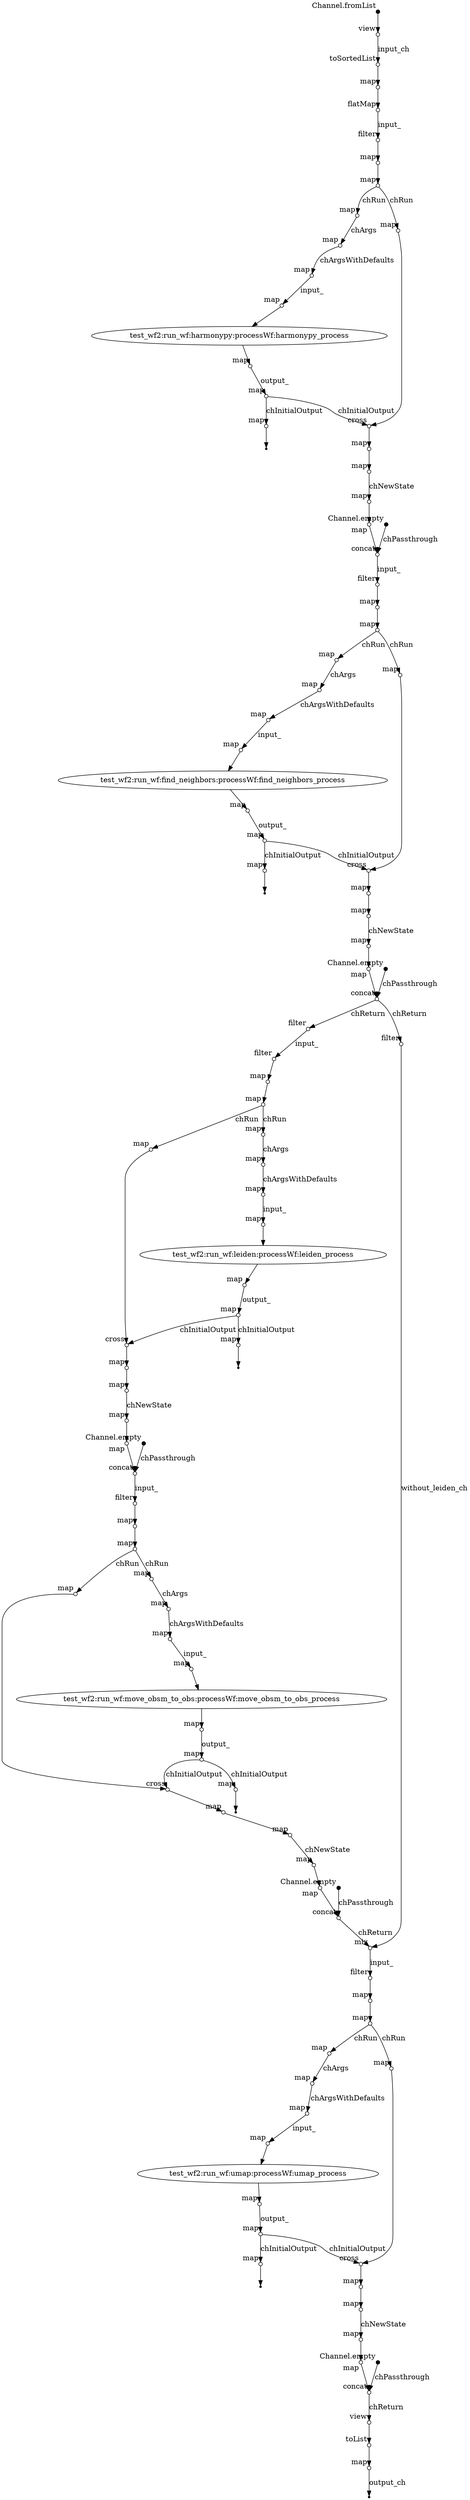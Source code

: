 digraph "graph" {
p0 [shape=point,label="",fixedsize=true,width=0.1,xlabel="Channel.fromList"];
p1 [shape=circle,label="",fixedsize=true,width=0.1,xlabel="view"];
p0 -> p1;

p1 [shape=circle,label="",fixedsize=true,width=0.1,xlabel="view"];
p2 [shape=circle,label="",fixedsize=true,width=0.1,xlabel="toSortedList"];
p1 -> p2 [label="input_ch"];

p2 [shape=circle,label="",fixedsize=true,width=0.1,xlabel="toSortedList"];
p3 [shape=circle,label="",fixedsize=true,width=0.1,xlabel="map"];
p2 -> p3;

p3 [shape=circle,label="",fixedsize=true,width=0.1,xlabel="map"];
p4 [shape=circle,label="",fixedsize=true,width=0.1,xlabel="flatMap"];
p3 -> p4;

p4 [shape=circle,label="",fixedsize=true,width=0.1,xlabel="flatMap"];
p5 [shape=circle,label="",fixedsize=true,width=0.1,xlabel="filter"];
p4 -> p5 [label="input_"];

p5 [shape=circle,label="",fixedsize=true,width=0.1,xlabel="filter"];
p6 [shape=circle,label="",fixedsize=true,width=0.1,xlabel="map"];
p5 -> p6;

p6 [shape=circle,label="",fixedsize=true,width=0.1,xlabel="map"];
p7 [shape=circle,label="",fixedsize=true,width=0.1,xlabel="map"];
p6 -> p7;

p7 [shape=circle,label="",fixedsize=true,width=0.1,xlabel="map"];
p9 [shape=circle,label="",fixedsize=true,width=0.1,xlabel="map"];
p7 -> p9 [label="chRun"];

p8 [shape=point,label="",fixedsize=true,width=0.1,xlabel="Channel.empty"];
p24 [shape=circle,label="",fixedsize=true,width=0.1,xlabel="concat"];
p8 -> p24 [label="chPassthrough"];

p9 [shape=circle,label="",fixedsize=true,width=0.1,xlabel="map"];
p10 [shape=circle,label="",fixedsize=true,width=0.1,xlabel="map"];
p9 -> p10 [label="chArgs"];

p10 [shape=circle,label="",fixedsize=true,width=0.1,xlabel="map"];
p11 [shape=circle,label="",fixedsize=true,width=0.1,xlabel="map"];
p10 -> p11 [label="chArgsWithDefaults"];

p11 [shape=circle,label="",fixedsize=true,width=0.1,xlabel="map"];
p12 [shape=circle,label="",fixedsize=true,width=0.1,xlabel="map"];
p11 -> p12 [label="input_"];

p12 [shape=circle,label="",fixedsize=true,width=0.1,xlabel="map"];
p13 [label="test_wf2:run_wf:harmonypy:processWf:harmonypy_process"];
p12 -> p13;

p13 [label="test_wf2:run_wf:harmonypy:processWf:harmonypy_process"];
p14 [shape=circle,label="",fixedsize=true,width=0.1,xlabel="map"];
p13 -> p14;

p14 [shape=circle,label="",fixedsize=true,width=0.1,xlabel="map"];
p15 [shape=circle,label="",fixedsize=true,width=0.1,xlabel="map"];
p14 -> p15 [label="output_"];

p15 [shape=circle,label="",fixedsize=true,width=0.1,xlabel="map"];
p17 [shape=circle,label="",fixedsize=true,width=0.1,xlabel="map"];
p15 -> p17 [label="chInitialOutput"];

p7 [shape=circle,label="",fixedsize=true,width=0.1,xlabel="map"];
p16 [shape=circle,label="",fixedsize=true,width=0.1,xlabel="map"];
p7 -> p16 [label="chRun"];

p16 [shape=circle,label="",fixedsize=true,width=0.1,xlabel="map"];
p19 [shape=circle,label="",fixedsize=true,width=0.1,xlabel="cross"];
p16 -> p19;

p17 [shape=circle,label="",fixedsize=true,width=0.1,xlabel="map"];
p18 [shape=point];
p17 -> p18;

p15 [shape=circle,label="",fixedsize=true,width=0.1,xlabel="map"];
p19 [shape=circle,label="",fixedsize=true,width=0.1,xlabel="cross"];
p15 -> p19 [label="chInitialOutput"];

p19 [shape=circle,label="",fixedsize=true,width=0.1,xlabel="cross"];
p20 [shape=circle,label="",fixedsize=true,width=0.1,xlabel="map"];
p19 -> p20;

p20 [shape=circle,label="",fixedsize=true,width=0.1,xlabel="map"];
p21 [shape=circle,label="",fixedsize=true,width=0.1,xlabel="map"];
p20 -> p21;

p21 [shape=circle,label="",fixedsize=true,width=0.1,xlabel="map"];
p22 [shape=circle,label="",fixedsize=true,width=0.1,xlabel="map"];
p21 -> p22 [label="chNewState"];

p22 [shape=circle,label="",fixedsize=true,width=0.1,xlabel="map"];
p23 [shape=circle,label="",fixedsize=true,width=0.1,xlabel="map"];
p22 -> p23;

p23 [shape=circle,label="",fixedsize=true,width=0.1,xlabel="map"];
p24 [shape=circle,label="",fixedsize=true,width=0.1,xlabel="concat"];
p23 -> p24;

p24 [shape=circle,label="",fixedsize=true,width=0.1,xlabel="concat"];
p25 [shape=circle,label="",fixedsize=true,width=0.1,xlabel="filter"];
p24 -> p25 [label="input_"];

p25 [shape=circle,label="",fixedsize=true,width=0.1,xlabel="filter"];
p26 [shape=circle,label="",fixedsize=true,width=0.1,xlabel="map"];
p25 -> p26;

p26 [shape=circle,label="",fixedsize=true,width=0.1,xlabel="map"];
p27 [shape=circle,label="",fixedsize=true,width=0.1,xlabel="map"];
p26 -> p27;

p27 [shape=circle,label="",fixedsize=true,width=0.1,xlabel="map"];
p29 [shape=circle,label="",fixedsize=true,width=0.1,xlabel="map"];
p27 -> p29 [label="chRun"];

p28 [shape=point,label="",fixedsize=true,width=0.1,xlabel="Channel.empty"];
p44 [shape=circle,label="",fixedsize=true,width=0.1,xlabel="concat"];
p28 -> p44 [label="chPassthrough"];

p29 [shape=circle,label="",fixedsize=true,width=0.1,xlabel="map"];
p30 [shape=circle,label="",fixedsize=true,width=0.1,xlabel="map"];
p29 -> p30 [label="chArgs"];

p30 [shape=circle,label="",fixedsize=true,width=0.1,xlabel="map"];
p31 [shape=circle,label="",fixedsize=true,width=0.1,xlabel="map"];
p30 -> p31 [label="chArgsWithDefaults"];

p31 [shape=circle,label="",fixedsize=true,width=0.1,xlabel="map"];
p32 [shape=circle,label="",fixedsize=true,width=0.1,xlabel="map"];
p31 -> p32 [label="input_"];

p32 [shape=circle,label="",fixedsize=true,width=0.1,xlabel="map"];
p33 [label="test_wf2:run_wf:find_neighbors:processWf:find_neighbors_process"];
p32 -> p33;

p33 [label="test_wf2:run_wf:find_neighbors:processWf:find_neighbors_process"];
p34 [shape=circle,label="",fixedsize=true,width=0.1,xlabel="map"];
p33 -> p34;

p34 [shape=circle,label="",fixedsize=true,width=0.1,xlabel="map"];
p35 [shape=circle,label="",fixedsize=true,width=0.1,xlabel="map"];
p34 -> p35 [label="output_"];

p35 [shape=circle,label="",fixedsize=true,width=0.1,xlabel="map"];
p37 [shape=circle,label="",fixedsize=true,width=0.1,xlabel="map"];
p35 -> p37 [label="chInitialOutput"];

p27 [shape=circle,label="",fixedsize=true,width=0.1,xlabel="map"];
p36 [shape=circle,label="",fixedsize=true,width=0.1,xlabel="map"];
p27 -> p36 [label="chRun"];

p36 [shape=circle,label="",fixedsize=true,width=0.1,xlabel="map"];
p39 [shape=circle,label="",fixedsize=true,width=0.1,xlabel="cross"];
p36 -> p39;

p37 [shape=circle,label="",fixedsize=true,width=0.1,xlabel="map"];
p38 [shape=point];
p37 -> p38;

p35 [shape=circle,label="",fixedsize=true,width=0.1,xlabel="map"];
p39 [shape=circle,label="",fixedsize=true,width=0.1,xlabel="cross"];
p35 -> p39 [label="chInitialOutput"];

p39 [shape=circle,label="",fixedsize=true,width=0.1,xlabel="cross"];
p40 [shape=circle,label="",fixedsize=true,width=0.1,xlabel="map"];
p39 -> p40;

p40 [shape=circle,label="",fixedsize=true,width=0.1,xlabel="map"];
p41 [shape=circle,label="",fixedsize=true,width=0.1,xlabel="map"];
p40 -> p41;

p41 [shape=circle,label="",fixedsize=true,width=0.1,xlabel="map"];
p42 [shape=circle,label="",fixedsize=true,width=0.1,xlabel="map"];
p41 -> p42 [label="chNewState"];

p42 [shape=circle,label="",fixedsize=true,width=0.1,xlabel="map"];
p43 [shape=circle,label="",fixedsize=true,width=0.1,xlabel="map"];
p42 -> p43;

p43 [shape=circle,label="",fixedsize=true,width=0.1,xlabel="map"];
p44 [shape=circle,label="",fixedsize=true,width=0.1,xlabel="concat"];
p43 -> p44;

p44 [shape=circle,label="",fixedsize=true,width=0.1,xlabel="concat"];
p45 [shape=circle,label="",fixedsize=true,width=0.1,xlabel="filter"];
p44 -> p45 [label="chReturn"];

p45 [shape=circle,label="",fixedsize=true,width=0.1,xlabel="filter"];
p46 [shape=circle,label="",fixedsize=true,width=0.1,xlabel="filter"];
p45 -> p46 [label="input_"];

p46 [shape=circle,label="",fixedsize=true,width=0.1,xlabel="filter"];
p47 [shape=circle,label="",fixedsize=true,width=0.1,xlabel="map"];
p46 -> p47;

p47 [shape=circle,label="",fixedsize=true,width=0.1,xlabel="map"];
p48 [shape=circle,label="",fixedsize=true,width=0.1,xlabel="map"];
p47 -> p48;

p48 [shape=circle,label="",fixedsize=true,width=0.1,xlabel="map"];
p50 [shape=circle,label="",fixedsize=true,width=0.1,xlabel="map"];
p48 -> p50 [label="chRun"];

p49 [shape=point,label="",fixedsize=true,width=0.1,xlabel="Channel.empty"];
p65 [shape=circle,label="",fixedsize=true,width=0.1,xlabel="concat"];
p49 -> p65 [label="chPassthrough"];

p50 [shape=circle,label="",fixedsize=true,width=0.1,xlabel="map"];
p51 [shape=circle,label="",fixedsize=true,width=0.1,xlabel="map"];
p50 -> p51 [label="chArgs"];

p51 [shape=circle,label="",fixedsize=true,width=0.1,xlabel="map"];
p52 [shape=circle,label="",fixedsize=true,width=0.1,xlabel="map"];
p51 -> p52 [label="chArgsWithDefaults"];

p52 [shape=circle,label="",fixedsize=true,width=0.1,xlabel="map"];
p53 [shape=circle,label="",fixedsize=true,width=0.1,xlabel="map"];
p52 -> p53 [label="input_"];

p53 [shape=circle,label="",fixedsize=true,width=0.1,xlabel="map"];
p54 [label="test_wf2:run_wf:leiden:processWf:leiden_process"];
p53 -> p54;

p54 [label="test_wf2:run_wf:leiden:processWf:leiden_process"];
p55 [shape=circle,label="",fixedsize=true,width=0.1,xlabel="map"];
p54 -> p55;

p55 [shape=circle,label="",fixedsize=true,width=0.1,xlabel="map"];
p56 [shape=circle,label="",fixedsize=true,width=0.1,xlabel="map"];
p55 -> p56 [label="output_"];

p56 [shape=circle,label="",fixedsize=true,width=0.1,xlabel="map"];
p58 [shape=circle,label="",fixedsize=true,width=0.1,xlabel="map"];
p56 -> p58 [label="chInitialOutput"];

p48 [shape=circle,label="",fixedsize=true,width=0.1,xlabel="map"];
p57 [shape=circle,label="",fixedsize=true,width=0.1,xlabel="map"];
p48 -> p57 [label="chRun"];

p57 [shape=circle,label="",fixedsize=true,width=0.1,xlabel="map"];
p60 [shape=circle,label="",fixedsize=true,width=0.1,xlabel="cross"];
p57 -> p60;

p58 [shape=circle,label="",fixedsize=true,width=0.1,xlabel="map"];
p59 [shape=point];
p58 -> p59;

p56 [shape=circle,label="",fixedsize=true,width=0.1,xlabel="map"];
p60 [shape=circle,label="",fixedsize=true,width=0.1,xlabel="cross"];
p56 -> p60 [label="chInitialOutput"];

p60 [shape=circle,label="",fixedsize=true,width=0.1,xlabel="cross"];
p61 [shape=circle,label="",fixedsize=true,width=0.1,xlabel="map"];
p60 -> p61;

p61 [shape=circle,label="",fixedsize=true,width=0.1,xlabel="map"];
p62 [shape=circle,label="",fixedsize=true,width=0.1,xlabel="map"];
p61 -> p62;

p62 [shape=circle,label="",fixedsize=true,width=0.1,xlabel="map"];
p63 [shape=circle,label="",fixedsize=true,width=0.1,xlabel="map"];
p62 -> p63 [label="chNewState"];

p63 [shape=circle,label="",fixedsize=true,width=0.1,xlabel="map"];
p64 [shape=circle,label="",fixedsize=true,width=0.1,xlabel="map"];
p63 -> p64;

p64 [shape=circle,label="",fixedsize=true,width=0.1,xlabel="map"];
p65 [shape=circle,label="",fixedsize=true,width=0.1,xlabel="concat"];
p64 -> p65;

p65 [shape=circle,label="",fixedsize=true,width=0.1,xlabel="concat"];
p66 [shape=circle,label="",fixedsize=true,width=0.1,xlabel="filter"];
p65 -> p66 [label="input_"];

p66 [shape=circle,label="",fixedsize=true,width=0.1,xlabel="filter"];
p67 [shape=circle,label="",fixedsize=true,width=0.1,xlabel="map"];
p66 -> p67;

p67 [shape=circle,label="",fixedsize=true,width=0.1,xlabel="map"];
p68 [shape=circle,label="",fixedsize=true,width=0.1,xlabel="map"];
p67 -> p68;

p68 [shape=circle,label="",fixedsize=true,width=0.1,xlabel="map"];
p70 [shape=circle,label="",fixedsize=true,width=0.1,xlabel="map"];
p68 -> p70 [label="chRun"];

p69 [shape=point,label="",fixedsize=true,width=0.1,xlabel="Channel.empty"];
p85 [shape=circle,label="",fixedsize=true,width=0.1,xlabel="concat"];
p69 -> p85 [label="chPassthrough"];

p70 [shape=circle,label="",fixedsize=true,width=0.1,xlabel="map"];
p71 [shape=circle,label="",fixedsize=true,width=0.1,xlabel="map"];
p70 -> p71 [label="chArgs"];

p71 [shape=circle,label="",fixedsize=true,width=0.1,xlabel="map"];
p72 [shape=circle,label="",fixedsize=true,width=0.1,xlabel="map"];
p71 -> p72 [label="chArgsWithDefaults"];

p72 [shape=circle,label="",fixedsize=true,width=0.1,xlabel="map"];
p73 [shape=circle,label="",fixedsize=true,width=0.1,xlabel="map"];
p72 -> p73 [label="input_"];

p73 [shape=circle,label="",fixedsize=true,width=0.1,xlabel="map"];
p74 [label="test_wf2:run_wf:move_obsm_to_obs:processWf:move_obsm_to_obs_process"];
p73 -> p74;

p74 [label="test_wf2:run_wf:move_obsm_to_obs:processWf:move_obsm_to_obs_process"];
p75 [shape=circle,label="",fixedsize=true,width=0.1,xlabel="map"];
p74 -> p75;

p75 [shape=circle,label="",fixedsize=true,width=0.1,xlabel="map"];
p76 [shape=circle,label="",fixedsize=true,width=0.1,xlabel="map"];
p75 -> p76 [label="output_"];

p76 [shape=circle,label="",fixedsize=true,width=0.1,xlabel="map"];
p78 [shape=circle,label="",fixedsize=true,width=0.1,xlabel="map"];
p76 -> p78 [label="chInitialOutput"];

p68 [shape=circle,label="",fixedsize=true,width=0.1,xlabel="map"];
p77 [shape=circle,label="",fixedsize=true,width=0.1,xlabel="map"];
p68 -> p77 [label="chRun"];

p77 [shape=circle,label="",fixedsize=true,width=0.1,xlabel="map"];
p80 [shape=circle,label="",fixedsize=true,width=0.1,xlabel="cross"];
p77 -> p80;

p78 [shape=circle,label="",fixedsize=true,width=0.1,xlabel="map"];
p79 [shape=point];
p78 -> p79;

p76 [shape=circle,label="",fixedsize=true,width=0.1,xlabel="map"];
p80 [shape=circle,label="",fixedsize=true,width=0.1,xlabel="cross"];
p76 -> p80 [label="chInitialOutput"];

p80 [shape=circle,label="",fixedsize=true,width=0.1,xlabel="cross"];
p81 [shape=circle,label="",fixedsize=true,width=0.1,xlabel="map"];
p80 -> p81;

p81 [shape=circle,label="",fixedsize=true,width=0.1,xlabel="map"];
p82 [shape=circle,label="",fixedsize=true,width=0.1,xlabel="map"];
p81 -> p82;

p82 [shape=circle,label="",fixedsize=true,width=0.1,xlabel="map"];
p83 [shape=circle,label="",fixedsize=true,width=0.1,xlabel="map"];
p82 -> p83 [label="chNewState"];

p83 [shape=circle,label="",fixedsize=true,width=0.1,xlabel="map"];
p84 [shape=circle,label="",fixedsize=true,width=0.1,xlabel="map"];
p83 -> p84;

p84 [shape=circle,label="",fixedsize=true,width=0.1,xlabel="map"];
p85 [shape=circle,label="",fixedsize=true,width=0.1,xlabel="concat"];
p84 -> p85;

p85 [shape=circle,label="",fixedsize=true,width=0.1,xlabel="concat"];
p87 [shape=circle,label="",fixedsize=true,width=0.1,xlabel="mix"];
p85 -> p87 [label="chReturn"];

p44 [shape=circle,label="",fixedsize=true,width=0.1,xlabel="concat"];
p86 [shape=circle,label="",fixedsize=true,width=0.1,xlabel="filter"];
p44 -> p86 [label="chReturn"];

p86 [shape=circle,label="",fixedsize=true,width=0.1,xlabel="filter"];
p87 [shape=circle,label="",fixedsize=true,width=0.1,xlabel="mix"];
p86 -> p87 [label="without_leiden_ch"];

p87 [shape=circle,label="",fixedsize=true,width=0.1,xlabel="mix"];
p88 [shape=circle,label="",fixedsize=true,width=0.1,xlabel="filter"];
p87 -> p88 [label="input_"];

p88 [shape=circle,label="",fixedsize=true,width=0.1,xlabel="filter"];
p89 [shape=circle,label="",fixedsize=true,width=0.1,xlabel="map"];
p88 -> p89;

p89 [shape=circle,label="",fixedsize=true,width=0.1,xlabel="map"];
p90 [shape=circle,label="",fixedsize=true,width=0.1,xlabel="map"];
p89 -> p90;

p90 [shape=circle,label="",fixedsize=true,width=0.1,xlabel="map"];
p92 [shape=circle,label="",fixedsize=true,width=0.1,xlabel="map"];
p90 -> p92 [label="chRun"];

p91 [shape=point,label="",fixedsize=true,width=0.1,xlabel="Channel.empty"];
p107 [shape=circle,label="",fixedsize=true,width=0.1,xlabel="concat"];
p91 -> p107 [label="chPassthrough"];

p92 [shape=circle,label="",fixedsize=true,width=0.1,xlabel="map"];
p93 [shape=circle,label="",fixedsize=true,width=0.1,xlabel="map"];
p92 -> p93 [label="chArgs"];

p93 [shape=circle,label="",fixedsize=true,width=0.1,xlabel="map"];
p94 [shape=circle,label="",fixedsize=true,width=0.1,xlabel="map"];
p93 -> p94 [label="chArgsWithDefaults"];

p94 [shape=circle,label="",fixedsize=true,width=0.1,xlabel="map"];
p95 [shape=circle,label="",fixedsize=true,width=0.1,xlabel="map"];
p94 -> p95 [label="input_"];

p95 [shape=circle,label="",fixedsize=true,width=0.1,xlabel="map"];
p96 [label="test_wf2:run_wf:umap:processWf:umap_process"];
p95 -> p96;

p96 [label="test_wf2:run_wf:umap:processWf:umap_process"];
p97 [shape=circle,label="",fixedsize=true,width=0.1,xlabel="map"];
p96 -> p97;

p97 [shape=circle,label="",fixedsize=true,width=0.1,xlabel="map"];
p98 [shape=circle,label="",fixedsize=true,width=0.1,xlabel="map"];
p97 -> p98 [label="output_"];

p98 [shape=circle,label="",fixedsize=true,width=0.1,xlabel="map"];
p100 [shape=circle,label="",fixedsize=true,width=0.1,xlabel="map"];
p98 -> p100 [label="chInitialOutput"];

p90 [shape=circle,label="",fixedsize=true,width=0.1,xlabel="map"];
p99 [shape=circle,label="",fixedsize=true,width=0.1,xlabel="map"];
p90 -> p99 [label="chRun"];

p99 [shape=circle,label="",fixedsize=true,width=0.1,xlabel="map"];
p102 [shape=circle,label="",fixedsize=true,width=0.1,xlabel="cross"];
p99 -> p102;

p100 [shape=circle,label="",fixedsize=true,width=0.1,xlabel="map"];
p101 [shape=point];
p100 -> p101;

p98 [shape=circle,label="",fixedsize=true,width=0.1,xlabel="map"];
p102 [shape=circle,label="",fixedsize=true,width=0.1,xlabel="cross"];
p98 -> p102 [label="chInitialOutput"];

p102 [shape=circle,label="",fixedsize=true,width=0.1,xlabel="cross"];
p103 [shape=circle,label="",fixedsize=true,width=0.1,xlabel="map"];
p102 -> p103;

p103 [shape=circle,label="",fixedsize=true,width=0.1,xlabel="map"];
p104 [shape=circle,label="",fixedsize=true,width=0.1,xlabel="map"];
p103 -> p104;

p104 [shape=circle,label="",fixedsize=true,width=0.1,xlabel="map"];
p105 [shape=circle,label="",fixedsize=true,width=0.1,xlabel="map"];
p104 -> p105 [label="chNewState"];

p105 [shape=circle,label="",fixedsize=true,width=0.1,xlabel="map"];
p106 [shape=circle,label="",fixedsize=true,width=0.1,xlabel="map"];
p105 -> p106;

p106 [shape=circle,label="",fixedsize=true,width=0.1,xlabel="map"];
p107 [shape=circle,label="",fixedsize=true,width=0.1,xlabel="concat"];
p106 -> p107;

p107 [shape=circle,label="",fixedsize=true,width=0.1,xlabel="concat"];
p108 [shape=circle,label="",fixedsize=true,width=0.1,xlabel="view"];
p107 -> p108 [label="chReturn"];

p108 [shape=circle,label="",fixedsize=true,width=0.1,xlabel="view"];
p109 [shape=circle,label="",fixedsize=true,width=0.1,xlabel="toList"];
p108 -> p109;

p109 [shape=circle,label="",fixedsize=true,width=0.1,xlabel="toList"];
p110 [shape=circle,label="",fixedsize=true,width=0.1,xlabel="map"];
p109 -> p110;

p110 [shape=circle,label="",fixedsize=true,width=0.1,xlabel="map"];
p111 [shape=point];
p110 -> p111 [label="output_ch"];

}
